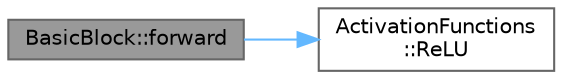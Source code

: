 digraph "BasicBlock::forward"
{
 // LATEX_PDF_SIZE
  bgcolor="transparent";
  edge [fontname=Helvetica,fontsize=10,labelfontname=Helvetica,labelfontsize=10];
  node [fontname=Helvetica,fontsize=10,shape=box,height=0.2,width=0.4];
  rankdir="LR";
  Node1 [id="Node000001",label="BasicBlock::forward",height=0.2,width=0.4,color="gray40", fillcolor="grey60", style="filled", fontcolor="black",tooltip="The forward function takes a 2D input array input of type T with dimensions [channel_in][input_width]..."];
  Node1 -> Node2 [id="edge1_Node000001_Node000002",color="steelblue1",style="solid",tooltip=" "];
  Node2 [id="Node000002",label="ActivationFunctions\l::ReLU",height=0.2,width=0.4,color="grey40", fillcolor="white", style="filled",URL="$class_activation_functions.html#a522f3397e702f75c1cce9e09533e15a1",tooltip="Perform ReLU It will edit the pointer content directly."];
}
